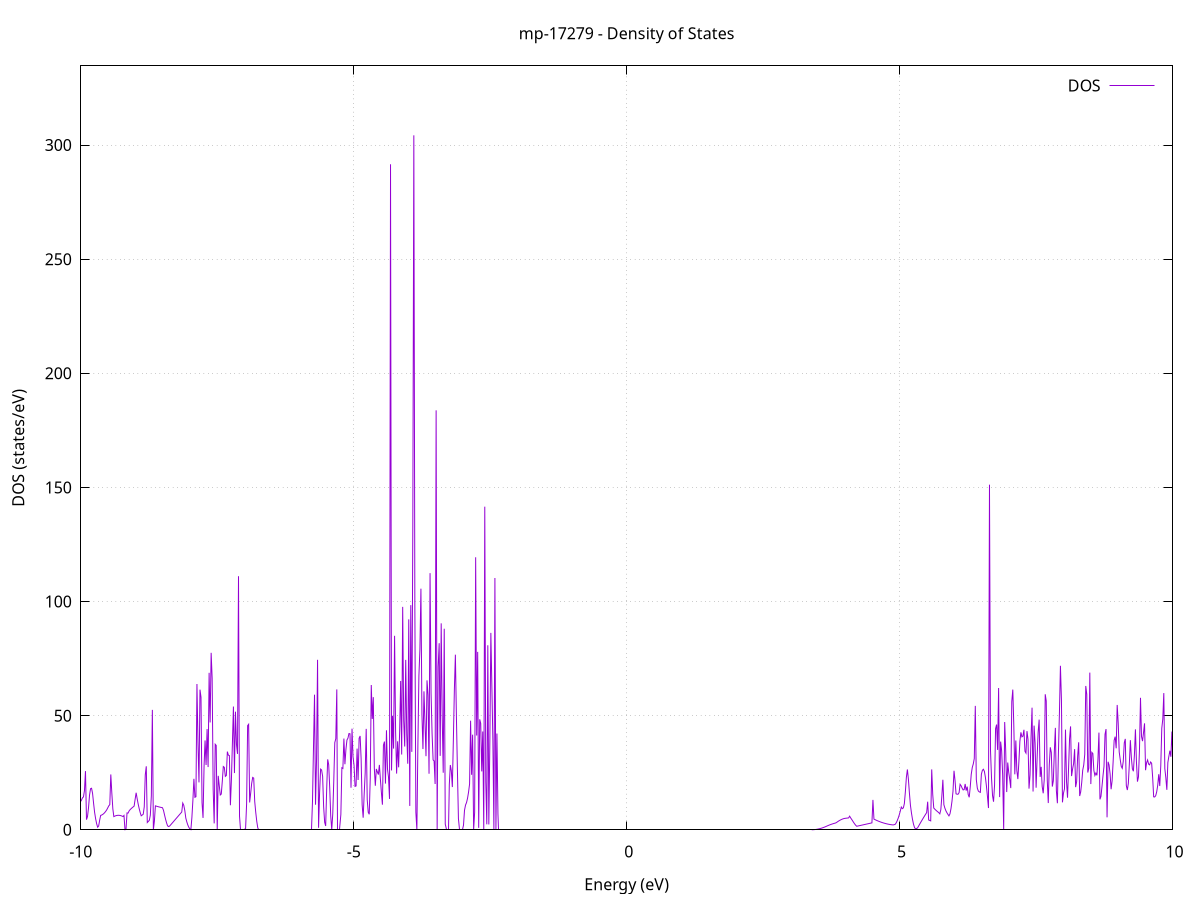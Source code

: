 set title 'mp-17279 - Density of States'
set xlabel 'Energy (eV)'
set ylabel 'DOS (states/eV)'
set grid
set xrange [-10:10]
set yrange [0:334.701]
set xzeroaxis lt -1
set terminal png size 800,600
set output 'mp-17279_dos_gnuplot.png'
plot '-' using 1:2 with lines title 'DOS'
-23.263800 0.000000
-23.245300 0.000000
-23.226700 0.000000
-23.208100 0.000000
-23.189600 0.000000
-23.171000 0.000000
-23.152400 0.000000
-23.133900 0.000000
-23.115300 0.000000
-23.096700 0.000000
-23.078200 0.000000
-23.059600 0.000000
-23.041000 0.000000
-23.022500 0.000000
-23.003900 0.000000
-22.985300 0.000000
-22.966800 0.000000
-22.948200 0.000000
-22.929600 0.000000
-22.911100 0.000000
-22.892500 0.000000
-22.873900 0.000000
-22.855400 0.000000
-22.836800 0.000000
-22.818200 0.000000
-22.799700 0.000000
-22.781100 0.000000
-22.762500 0.000000
-22.744000 0.000000
-22.725400 0.000000
-22.706800 0.000000
-22.688300 0.000000
-22.669700 0.000000
-22.651100 0.000000
-22.632600 0.000000
-22.614000 0.000000
-22.595400 0.000000
-22.576900 0.000000
-22.558300 0.000000
-22.539700 0.000000
-22.521200 0.000000
-22.502600 0.000000
-22.484000 0.000000
-22.465500 0.000000
-22.446900 0.000000
-22.428300 0.000000
-22.409800 0.000000
-22.391200 0.000000
-22.372600 0.000000
-22.354100 0.000000
-22.335500 0.000000
-22.316900 0.000000
-22.298400 0.000000
-22.279800 0.000000
-22.261200 0.000000
-22.242700 0.000000
-22.224100 0.000000
-22.205500 0.000000
-22.187000 0.000000
-22.168400 0.000000
-22.149800 0.000000
-22.131300 0.000000
-22.112700 0.000000
-22.094100 0.000000
-22.075600 0.000000
-22.057000 0.000000
-22.038400 0.000000
-22.019900 0.000000
-22.001300 0.000000
-21.982700 0.000000
-21.964200 0.000000
-21.945600 0.000000
-21.927000 0.000000
-21.908500 0.000000
-21.889900 0.000000
-21.871300 0.000000
-21.852800 0.000000
-21.834200 0.000000
-21.815600 0.000000
-21.797100 0.000000
-21.778500 0.000000
-21.759900 0.000000
-21.741400 0.000000
-21.722800 0.000000
-21.704200 0.000000
-21.685700 0.000000
-21.667100 0.000000
-21.648500 0.000000
-21.630000 0.000000
-21.611400 0.000000
-21.592800 0.000000
-21.574300 0.007700
-21.555700 1.111100
-21.537100 4.081900
-21.518600 8.599700
-21.500000 12.332700
-21.481400 15.822900
-21.462900 22.774800
-21.444300 25.784900
-21.425700 15.293100
-21.407200 4.501700
-21.388600 5.866400
-21.370000 7.840200
-21.351500 9.907500
-21.332900 12.068200
-21.314300 29.591000
-21.295800 19.566400
-21.277200 13.434500
-21.258600 7.966700
-21.240100 4.586300
-21.221500 6.109000
-21.202900 9.818200
-21.184400 61.372500
-21.165800 45.979200
-21.147200 48.429800
-21.128700 29.120200
-21.110100 10.283500
-21.091500 6.466100
-21.073000 13.136700
-21.054400 22.245700
-21.035800 51.091800
-21.017300 16.821600
-20.998700 13.394000
-20.980100 8.796100
-20.961600 16.724100
-20.943000 33.434100
-20.924400 31.161700
-20.905900 16.722100
-20.887300 7.885200
-20.868700 5.552400
-20.850200 7.565400
-20.831600 12.601100
-20.813000 21.516500
-20.794500 20.620300
-20.775900 60.501200
-20.757300 25.417000
-20.738700 22.027100
-20.720200 17.579500
-20.701600 14.420700
-20.683000 13.186600
-20.664500 0.000000
-20.645900 8.747800
-20.627300 19.662200
-20.608800 30.396700
-20.590200 71.097000
-20.571600 6.582200
-20.553100 62.457600
-20.534500 35.488200
-20.515900 0.000000
-20.497400 0.000000
-20.478800 13.976400
-20.460200 25.717500
-20.441700 40.343900
-20.423100 20.940500
-20.404500 1.324600
-20.386000 0.000000
-20.367400 16.690700
-20.348800 43.784200
-20.330300 20.217200
-20.311700 20.816100
-20.293100 13.627100
-20.274600 0.000000
-20.256000 0.000000
-20.237400 0.000000
-20.218900 34.626600
-20.200300 28.974800
-20.181700 16.171500
-20.163200 11.270000
-20.144600 9.585300
-20.126000 10.782300
-20.107500 12.684400
-20.088900 14.775200
-20.070300 20.010900
-20.051800 18.451800
-20.033200 15.340600
-20.014600 13.878000
-19.996100 14.146400
-19.977500 16.688900
-19.958900 13.249700
-19.940400 13.815800
-19.921800 18.334600
-19.903200 24.926500
-19.884700 19.026400
-19.866100 0.000000
-19.847500 0.000000
-19.829000 0.000000
-19.810400 0.000000
-19.791800 24.333900
-19.773300 30.545400
-19.754700 19.337400
-19.736100 12.327000
-19.717600 6.909200
-19.699000 2.866200
-19.680400 0.198200
-19.661900 0.000000
-19.643300 0.000000
-19.624700 165.566900
-19.606200 0.000000
-19.587600 209.651400
-19.569000 91.252300
-19.550500 259.690200
-19.531900 232.595200
-19.513300 0.000000
-19.494800 0.000000
-19.476200 0.000000
-19.457600 0.000000
-19.439100 0.000000
-19.420500 0.000000
-19.401900 0.000000
-19.383400 0.000000
-19.364800 0.000000
-19.346200 0.000000
-19.327700 0.000000
-19.309100 0.000000
-19.290500 0.000000
-19.272000 0.000000
-19.253400 0.000000
-19.234800 0.000000
-19.216300 0.000000
-19.197700 0.000000
-19.179100 0.000000
-19.160600 0.000000
-19.142000 0.000000
-19.123400 0.000000
-19.104900 0.000000
-19.086300 0.000000
-19.067700 0.000000
-19.049200 0.000000
-19.030600 0.000000
-19.012000 0.000000
-18.993500 0.000000
-18.974900 0.000000
-18.956300 0.000000
-18.937800 0.000000
-18.919200 0.000000
-18.900600 0.000000
-18.882100 0.000000
-18.863500 0.000000
-18.844900 0.000000
-18.826400 0.000000
-18.807800 0.000000
-18.789200 0.000000
-18.770700 0.000000
-18.752100 0.000000
-18.733500 0.000000
-18.715000 0.000000
-18.696400 0.000000
-18.677800 0.000000
-18.659300 0.000000
-18.640700 0.000000
-18.622100 0.000000
-18.603600 0.000000
-18.585000 0.000000
-18.566400 0.000000
-18.547900 0.000000
-18.529300 0.000000
-18.510700 0.000000
-18.492200 0.000000
-18.473600 0.000000
-18.455000 0.000000
-18.436500 0.000000
-18.417900 0.000000
-18.399300 0.000000
-18.380800 0.000000
-18.362200 0.000000
-18.343600 0.000000
-18.325100 0.000000
-18.306500 0.000000
-18.287900 0.000000
-18.269400 0.000000
-18.250800 0.000000
-18.232200 0.000000
-18.213700 0.000000
-18.195100 0.000000
-18.176500 0.000000
-18.158000 0.000000
-18.139400 0.000000
-18.120800 0.000000
-18.102300 0.000000
-18.083700 0.000000
-18.065100 0.000000
-18.046600 0.000000
-18.028000 0.000000
-18.009400 0.000000
-17.990900 0.000000
-17.972300 0.000000
-17.953700 0.000000
-17.935200 0.000000
-17.916600 0.000000
-17.898000 0.000000
-17.879500 0.000000
-17.860900 0.000000
-17.842300 0.000000
-17.823800 0.000000
-17.805200 0.000000
-17.786600 0.000000
-17.768100 0.000000
-17.749500 0.000000
-17.730900 0.000000
-17.712400 0.000000
-17.693800 0.000000
-17.675200 0.000000
-17.656700 0.000000
-17.638100 0.000000
-17.619500 0.000000
-17.601000 0.000000
-17.582400 0.000000
-17.563800 0.000000
-17.545300 0.000000
-17.526700 0.000000
-17.508100 0.000000
-17.489600 0.000000
-17.471000 0.000000
-17.452400 0.000000
-17.433900 0.000000
-17.415300 0.000000
-17.396700 0.000000
-17.378200 0.000000
-17.359600 0.000000
-17.341000 0.000000
-17.322500 0.000000
-17.303900 0.000000
-17.285300 0.000000
-17.266800 0.000000
-17.248200 0.000000
-17.229600 0.000000
-17.211100 0.000000
-17.192500 0.000000
-17.173900 0.000000
-17.155400 0.000000
-17.136800 0.000000
-17.118200 0.000000
-17.099700 0.000000
-17.081100 0.000000
-17.062500 0.000000
-17.044000 0.000000
-17.025400 0.000000
-17.006800 0.000000
-16.988300 0.000000
-16.969700 0.000000
-16.951100 0.000000
-16.932600 0.000000
-16.914000 0.000000
-16.895400 0.000000
-16.876900 0.000000
-16.858300 0.000000
-16.839700 0.000000
-16.821200 0.000000
-16.802600 0.000000
-16.784000 0.000000
-16.765500 0.000000
-16.746900 0.000000
-16.728300 0.000000
-16.709800 0.000000
-16.691200 0.000000
-16.672600 0.000000
-16.654100 0.000000
-16.635500 0.000000
-16.616900 0.000000
-16.598400 0.000000
-16.579800 0.000000
-16.561200 0.000000
-16.542700 0.000000
-16.524100 0.000000
-16.505500 0.000000
-16.487000 0.000000
-16.468400 0.000000
-16.449800 0.000000
-16.431300 0.000000
-16.412700 0.000000
-16.394100 0.000000
-16.375600 0.000000
-16.357000 0.000000
-16.338400 0.000000
-16.319900 0.000000
-16.301300 0.000000
-16.282700 0.000000
-16.264200 0.000000
-16.245600 0.000000
-16.227000 0.000000
-16.208500 0.000000
-16.189900 0.000000
-16.171300 0.000000
-16.152800 0.000000
-16.134200 0.000000
-16.115600 0.000000
-16.097100 0.000000
-16.078500 0.000000
-16.059900 0.000000
-16.041400 0.000000
-16.022800 0.000000
-16.004200 0.000000
-15.985700 0.000000
-15.967100 0.000000
-15.948500 0.000000
-15.930000 0.000000
-15.911400 0.000000
-15.892800 0.000000
-15.874300 0.000000
-15.855700 0.000000
-15.837100 0.000000
-15.818600 0.000000
-15.800000 0.000000
-15.781400 0.000000
-15.762900 0.000000
-15.744300 0.000000
-15.725700 0.000000
-15.707200 0.000000
-15.688600 0.000000
-15.670000 0.000000
-15.651500 0.000000
-15.632900 0.000000
-15.614300 0.000000
-15.595800 0.000000
-15.577200 0.000000
-15.558600 0.000000
-15.540100 0.000000
-15.521500 0.000000
-15.502900 0.000000
-15.484400 0.000000
-15.465800 0.000000
-15.447200 0.000000
-15.428700 0.000000
-15.410100 0.000000
-15.391500 0.000000
-15.373000 0.000000
-15.354400 0.000000
-15.335800 0.000000
-15.317300 0.000000
-15.298700 0.000000
-15.280100 0.000000
-15.261600 0.000000
-15.243000 0.000000
-15.224400 0.000000
-15.205900 0.000000
-15.187300 0.000000
-15.168700 0.000000
-15.150200 0.000000
-15.131600 0.000000
-15.113000 0.000000
-15.094500 0.000000
-15.075900 0.000000
-15.057300 0.000000
-15.038800 0.000000
-15.020200 0.000000
-15.001600 0.000000
-14.983100 0.000000
-14.964500 0.000000
-14.945900 0.000000
-14.927400 0.000000
-14.908800 0.000000
-14.890200 0.000000
-14.871700 0.000000
-14.853100 0.000000
-14.834500 0.000000
-14.816000 0.000000
-14.797400 0.000000
-14.778800 0.000000
-14.760300 0.000000
-14.741700 0.000000
-14.723100 0.000000
-14.704600 0.000000
-14.686000 0.000000
-14.667400 0.000000
-14.648900 0.000000
-14.630300 0.000000
-14.611700 0.000000
-14.593200 0.000000
-14.574600 0.000000
-14.556000 0.000000
-14.537500 0.000000
-14.518900 0.000000
-14.500300 0.000000
-14.481800 0.000000
-14.463200 0.000000
-14.444600 0.000000
-14.426100 0.000000
-14.407500 0.000000
-14.388900 0.000000
-14.370400 0.000000
-14.351800 0.000000
-14.333200 0.000000
-14.314600 0.000000
-14.296100 0.000000
-14.277500 0.000000
-14.258900 0.000000
-14.240400 0.000000
-14.221800 0.000000
-14.203200 0.000000
-14.184700 0.000000
-14.166100 0.000000
-14.147500 0.000000
-14.129000 0.000000
-14.110400 0.000000
-14.091800 0.000000
-14.073300 0.000000
-14.054700 0.000000
-14.036100 0.000000
-14.017600 0.000000
-13.999000 0.000000
-13.980400 0.000000
-13.961900 0.000000
-13.943300 0.000000
-13.924700 0.000000
-13.906200 0.000000
-13.887600 0.000000
-13.869000 0.000000
-13.850500 0.000000
-13.831900 0.000000
-13.813300 0.000000
-13.794800 0.000000
-13.776200 0.000000
-13.757600 0.000000
-13.739100 0.000000
-13.720500 0.000000
-13.701900 0.000000
-13.683400 0.000000
-13.664800 0.000000
-13.646200 0.000000
-13.627700 0.000000
-13.609100 0.000000
-13.590500 0.000000
-13.572000 0.000000
-13.553400 0.000000
-13.534800 0.000000
-13.516300 0.000000
-13.497700 0.000000
-13.479100 0.000000
-13.460600 0.000000
-13.442000 0.000000
-13.423400 0.000000
-13.404900 0.000000
-13.386300 0.000000
-13.367700 0.000000
-13.349200 0.000000
-13.330600 0.000000
-13.312000 0.000000
-13.293500 0.000000
-13.274900 0.000000
-13.256300 0.000000
-13.237800 0.000000
-13.219200 0.000000
-13.200600 0.000000
-13.182100 0.000000
-13.163500 0.000000
-13.144900 0.000000
-13.126400 0.000000
-13.107800 0.000000
-13.089200 0.000000
-13.070700 0.000000
-13.052100 0.000000
-13.033500 0.000000
-13.015000 0.000000
-12.996400 0.000000
-12.977800 0.000000
-12.959300 0.000000
-12.940700 0.000000
-12.922100 0.000000
-12.903600 0.000000
-12.885000 0.000000
-12.866400 0.000000
-12.847900 0.000000
-12.829300 0.000000
-12.810700 0.000000
-12.792200 0.000000
-12.773600 0.000000
-12.755000 0.000000
-12.736500 0.000000
-12.717900 0.000000
-12.699300 0.000000
-12.680800 0.000000
-12.662200 0.000000
-12.643600 0.000000
-12.625100 0.000000
-12.606500 0.000000
-12.587900 0.000000
-12.569400 0.000000
-12.550800 0.000000
-12.532200 0.000000
-12.513700 0.000000
-12.495100 0.000000
-12.476500 0.000000
-12.458000 0.000000
-12.439400 0.000000
-12.420800 0.000000
-12.402300 0.000000
-12.383700 0.000000
-12.365100 0.000000
-12.346600 0.000000
-12.328000 0.000000
-12.309400 0.000000
-12.290900 0.000000
-12.272300 0.000000
-12.253700 0.000000
-12.235200 0.000000
-12.216600 0.000000
-12.198000 0.000000
-12.179500 0.000000
-12.160900 0.000000
-12.142300 0.000000
-12.123800 0.000000
-12.105200 0.000000
-12.086600 0.000000
-12.068100 0.000000
-12.049500 0.000000
-12.030900 0.000000
-12.012400 0.000000
-11.993800 0.000000
-11.975200 0.000000
-11.956700 0.000000
-11.938100 0.000000
-11.919500 0.000000
-11.901000 0.000000
-11.882400 0.000000
-11.863800 0.000000
-11.845300 0.000000
-11.826700 0.000000
-11.808100 0.000000
-11.789600 0.000000
-11.771000 0.000000
-11.752400 0.000000
-11.733900 0.000000
-11.715300 0.000000
-11.696700 0.000000
-11.678200 0.000000
-11.659600 0.000000
-11.641000 0.000000
-11.622500 0.000000
-11.603900 0.000000
-11.585300 0.000000
-11.566800 0.000000
-11.548200 0.000000
-11.529600 0.000000
-11.511100 0.084200
-11.492500 0.881600
-11.473900 1.967000
-11.455400 3.340300
-11.436800 5.001600
-11.418200 6.950800
-11.399700 9.188000
-11.381100 11.713100
-11.362500 15.608300
-11.344000 43.730000
-11.325400 13.879400
-11.306800 0.000000
-11.288300 0.000000
-11.269700 0.000000
-11.251100 0.000000
-11.232600 0.000000
-11.214000 0.000000
-11.195400 0.000000
-11.176900 0.000000
-11.158300 0.000000
-11.139700 0.000000
-11.121200 28.477300
-11.102600 9.735500
-11.084000 8.952400
-11.065500 8.290600
-11.046900 7.736200
-11.028300 6.968100
-11.009800 8.972400
-10.991200 8.038100
-10.972600 7.696600
-10.954100 7.614400
-10.935500 7.667200
-10.916900 7.855100
-10.898400 8.178100
-10.879800 8.636200
-10.861200 9.229300
-10.842700 9.957500
-10.824100 10.647700
-10.805500 10.819100
-10.787000 9.569700
-10.768400 8.429500
-10.749800 7.177500
-10.731300 5.809700
-10.712700 4.436000
-10.694100 4.516000
-10.675600 5.557700
-10.657000 6.695900
-10.638400 8.082500
-10.619900 10.149500
-10.601300 14.259000
-10.582700 20.709800
-10.564200 11.895300
-10.545600 7.004800
-10.527000 4.044800
-10.508500 1.892500
-10.489900 0.547800
-10.471300 0.011000
-10.452800 0.000000
-10.434200 0.000000
-10.415600 0.000000
-10.397100 0.000000
-10.378500 18.938400
-10.359900 31.042100
-10.341400 30.921000
-10.322800 20.304900
-10.304200 12.864600
-10.285700 0.000000
-10.267100 0.000000
-10.248500 0.489600
-10.230000 4.469700
-10.211400 9.348600
-10.192800 13.471500
-10.174300 13.170300
-10.155700 11.563200
-10.137100 9.545500
-10.118600 7.378600
-10.100000 7.488500
-10.081400 8.531200
-10.062900 9.700400
-10.044300 10.996200
-10.025700 11.488200
-10.007200 12.125900
-9.988600 12.950000
-9.970000 13.960700
-9.951500 14.411100
-9.932900 17.109300
-9.914300 25.710900
-9.895800 4.439100
-9.877200 5.776600
-9.858600 9.635200
-9.840100 15.145900
-9.821500 17.997600
-9.802900 18.190300
-9.784400 15.953500
-9.765800 11.638400
-9.747200 7.687900
-9.728700 4.887500
-9.710100 2.694200
-9.691500 1.138900
-9.673000 1.627700
-9.654400 4.189500
-9.635800 6.301400
-9.617300 6.457200
-9.598700 6.714300
-9.580100 7.072600
-9.561600 7.532000
-9.543000 8.092700
-9.524400 8.754500
-9.505900 9.605800
-9.487300 10.479300
-9.468700 11.009200
-9.450200 24.239000
-9.431600 16.124000
-9.413000 9.187300
-9.394500 5.773400
-9.375900 5.996700
-9.357300 6.164800
-9.338800 6.277800
-9.320200 6.335600
-9.301600 6.338400
-9.283100 6.286000
-9.264500 6.178400
-9.245900 6.015800
-9.227400 5.798000
-9.208800 6.274000
-9.190200 0.000000
-9.171700 0.182600
-9.153100 7.385800
-9.134500 7.306700
-9.116000 8.210000
-9.097400 8.796900
-9.078800 9.227000
-9.060300 9.628000
-9.041700 10.000000
-9.023100 10.361000
-9.004600 13.352200
-8.986000 16.224700
-8.967400 13.614200
-8.948900 11.298900
-8.930300 9.278600
-8.911700 7.553500
-8.893200 6.123500
-8.874600 6.452500
-8.856000 6.818600
-8.837500 10.036100
-8.818900 24.060700
-8.800300 27.815600
-8.781800 3.180700
-8.763200 3.648800
-8.744600 4.149000
-8.726100 6.405100
-8.707500 14.874900
-8.688900 52.545400
-8.670400 0.000000
-8.651800 3.725100
-8.633200 10.485200
-8.614700 10.343800
-8.596100 10.209900
-8.577500 10.083600
-8.559000 9.965000
-8.540400 9.853900
-8.521800 9.750400
-8.503300 9.654500
-8.484700 8.497400
-8.466100 6.536300
-8.447600 4.682200
-8.429000 3.053600
-8.410400 1.725300
-8.391900 1.411100
-8.373300 1.611400
-8.354700 2.117800
-8.336200 2.633100
-8.317600 3.148300
-8.299000 3.663500
-8.280500 4.178700
-8.261900 4.693800
-8.243300 5.208900
-8.224800 5.724100
-8.206200 6.239100
-8.187600 6.754200
-8.169100 7.269300
-8.150500 7.784300
-8.131900 11.699800
-8.113400 10.718200
-8.094800 8.491200
-8.076200 5.138400
-8.057700 3.451900
-8.039100 2.099700
-8.020500 1.081900
-8.002000 0.398500
-7.983400 0.049500
-7.964800 5.314600
-7.946300 12.897100
-7.927700 22.316000
-7.909100 14.223000
-7.890500 14.486400
-7.872000 63.856900
-7.853400 38.304700
-7.834800 20.748300
-7.816300 61.396300
-7.797700 58.044800
-7.779100 11.891300
-7.760600 5.206100
-7.742000 27.670000
-7.723400 39.158100
-7.704900 28.379900
-7.686300 44.126900
-7.667700 27.478000
-7.649200 68.779000
-7.630600 47.034100
-7.612000 77.546400
-7.593500 66.387700
-7.574900 17.698000
-7.556300 2.790000
-7.537800 37.487800
-7.519200 36.977000
-7.500600 0.000000
-7.482100 23.643300
-7.463500 19.397500
-7.444900 15.238800
-7.426400 15.637700
-7.407800 21.186000
-7.389200 27.715300
-7.370700 27.369100
-7.352100 23.393800
-7.333500 23.782900
-7.315000 34.250000
-7.296400 32.684500
-7.277800 32.507700
-7.259300 10.753800
-7.240700 21.933700
-7.222100 38.253300
-7.203600 53.999200
-7.185000 24.849800
-7.166400 51.743600
-7.147900 37.447400
-7.129300 33.238100
-7.110700 111.097100
-7.092200 5.959400
-7.073600 0.000000
-7.055000 0.000000
-7.036500 0.000000
-7.017900 0.000000
-6.999300 0.000000
-6.980800 0.661800
-6.962200 11.365700
-6.943600 45.636800
-6.925100 46.229800
-6.906500 11.966500
-6.887900 15.952700
-6.869400 20.319900
-6.850800 22.941600
-6.832200 22.643100
-6.813700 12.423100
-6.795100 7.683100
-6.776500 3.723000
-6.758000 0.896800
-6.739400 0.000000
-6.720800 0.000000
-6.702300 0.000000
-6.683700 0.000000
-6.665100 0.000000
-6.646600 0.000000
-6.628000 0.000000
-6.609400 0.000000
-6.590900 0.000000
-6.572300 0.000000
-6.553700 0.000000
-6.535200 0.000000
-6.516600 0.000000
-6.498000 0.000000
-6.479500 0.000000
-6.460900 0.000000
-6.442300 0.000000
-6.423800 0.000000
-6.405200 0.000000
-6.386600 0.000000
-6.368100 0.000000
-6.349500 0.000000
-6.330900 0.000000
-6.312400 0.000000
-6.293800 0.000000
-6.275200 0.000000
-6.256700 0.000000
-6.238100 0.000000
-6.219500 0.000000
-6.201000 0.000000
-6.182400 0.000000
-6.163800 0.000000
-6.145300 0.000000
-6.126700 0.000000
-6.108100 0.000000
-6.089600 0.000000
-6.071000 0.000000
-6.052400 0.000000
-6.033900 0.000000
-6.015300 0.000000
-5.996700 0.000000
-5.978200 0.000000
-5.959600 0.000000
-5.941000 0.000000
-5.922500 0.000000
-5.903900 0.000000
-5.885300 0.000000
-5.866800 0.000000
-5.848200 0.000000
-5.829600 0.000000
-5.811100 0.000000
-5.792500 0.000000
-5.773900 0.000000
-5.755400 12.345800
-5.736800 36.353300
-5.718200 59.194900
-5.699700 10.978700
-5.681100 30.850600
-5.662500 74.458700
-5.644000 0.868400
-5.625400 16.142100
-5.606800 26.586200
-5.588300 26.192600
-5.569700 23.428000
-5.551100 10.084000
-5.532600 3.319500
-5.514000 1.663100
-5.495400 17.671700
-5.476900 30.854400
-5.458300 28.489600
-5.439700 18.486700
-5.421200 6.036800
-5.402600 0.000000
-5.384000 6.961400
-5.365500 21.297200
-5.346900 38.194400
-5.328300 39.905500
-5.309800 61.513600
-5.291200 0.000000
-5.272600 0.000000
-5.254100 0.000000
-5.235500 6.714500
-5.216900 27.173800
-5.198400 26.872800
-5.179800 39.963900
-5.161200 28.727100
-5.142700 35.184100
-5.124100 39.319300
-5.105500 40.160100
-5.087000 42.167300
-5.068400 42.081700
-5.049800 18.432300
-5.031300 44.286700
-5.012700 32.022100
-4.994100 28.175800
-4.975600 19.003800
-4.957000 19.198700
-4.938400 35.546400
-4.919900 21.806900
-4.901300 40.090900
-4.882700 41.097300
-4.864200 31.020400
-4.845600 10.980000
-4.827000 5.284300
-4.808500 15.547000
-4.789900 24.963800
-4.771300 44.212200
-4.752800 13.233800
-4.734200 7.665100
-4.715600 6.785700
-4.697100 22.725000
-4.678500 63.426200
-4.659900 48.563400
-4.641400 58.118000
-4.622800 27.088500
-4.604200 19.294800
-4.585700 26.646600
-4.567100 25.391500
-4.548500 24.179300
-4.530000 28.415900
-4.511400 22.118200
-4.492800 16.311000
-4.474300 10.994300
-4.455700 37.038800
-4.437100 38.652100
-4.418600 20.249200
-4.400000 43.606900
-4.381400 26.646500
-4.362900 23.105100
-4.344300 13.522500
-4.325700 291.581800
-4.307200 26.000900
-4.288600 49.929800
-4.270000 35.561600
-4.251500 84.999500
-4.232900 43.219600
-4.214300 24.607800
-4.195800 38.759500
-4.177200 27.353400
-4.158600 43.133400
-4.140100 65.196100
-4.121500 32.956800
-4.102900 97.662600
-4.084400 47.880500
-4.065800 36.468200
-4.047200 74.439300
-4.028700 41.930900
-4.010100 28.927900
-3.991500 92.214200
-3.973000 10.444000
-3.954400 98.422400
-3.935800 34.131400
-3.917300 133.230100
-3.898700 304.273600
-3.880100 98.428900
-3.861600 7.692300
-3.843000 0.000000
-3.824400 36.835100
-3.805900 67.372200
-3.787300 79.020200
-3.768700 105.638400
-3.750200 50.663900
-3.731600 35.362400
-3.713000 60.656200
-3.694500 47.059600
-3.675900 32.245400
-3.657300 65.472100
-3.638800 59.062200
-3.620200 24.546600
-3.601600 112.452100
-3.583100 60.023800
-3.564500 42.201500
-3.545900 30.640300
-3.527400 30.129000
-3.508800 20.065000
-3.490200 183.766100
-3.471700 0.000000
-3.453100 71.491300
-3.434500 81.741200
-3.416000 32.389500
-3.397400 90.461700
-3.378800 49.491600
-3.360300 25.007000
-3.341700 88.092300
-3.323100 2.483200
-3.304600 0.000000
-3.286000 0.000000
-3.267400 0.000000
-3.248900 19.713900
-3.230300 28.369600
-3.211700 25.851500
-3.193200 18.719100
-3.174600 39.284400
-3.156000 61.429800
-3.137500 76.730900
-3.118900 49.859200
-3.100300 26.241900
-3.081800 4.930300
-3.063200 0.000000
-3.044600 0.000000
-3.026100 0.000000
-3.007500 0.000000
-2.988900 2.007800
-2.970400 8.525000
-2.951800 10.823400
-2.933200 11.920400
-2.914700 13.821000
-2.896100 16.525300
-2.877500 20.033400
-2.859000 47.789700
-2.840400 24.102900
-2.821800 41.654500
-2.803300 0.000000
-2.784700 7.607000
-2.766100 119.387200
-2.747600 41.288300
-2.729000 77.940800
-2.710400 0.840700
-2.691900 48.391700
-2.673300 46.596400
-2.654700 25.583700
-2.636200 43.076000
-2.617600 0.000000
-2.599000 141.574400
-2.580500 20.947600
-2.561900 2.377700
-2.543300 80.838600
-2.524800 2.325600
-2.506200 38.116300
-2.487600 86.267000
-2.469100 62.824600
-2.450500 39.117100
-2.431900 0.000000
-2.413400 110.299800
-2.394800 0.000000
-2.376200 42.158000
-2.357700 6.936900
-2.339100 0.000000
-2.320500 0.000000
-2.302000 0.000000
-2.283400 0.000000
-2.264800 0.000000
-2.246300 0.000000
-2.227700 0.000000
-2.209100 0.000000
-2.190600 0.000000
-2.172000 0.000000
-2.153400 0.000000
-2.134900 0.000000
-2.116300 0.000000
-2.097700 0.000000
-2.079200 0.000000
-2.060600 0.000000
-2.042000 0.000000
-2.023500 0.000000
-2.004900 0.000000
-1.986300 0.000000
-1.967800 0.000000
-1.949200 0.000000
-1.930600 0.000000
-1.912100 0.000000
-1.893500 0.000000
-1.874900 0.000000
-1.856400 0.000000
-1.837800 0.000000
-1.819200 0.000000
-1.800700 0.000000
-1.782100 0.000000
-1.763500 0.000000
-1.745000 0.000000
-1.726400 0.000000
-1.707800 0.000000
-1.689300 0.000000
-1.670700 0.000000
-1.652100 0.000000
-1.633600 0.000000
-1.615000 0.000000
-1.596400 0.000000
-1.577900 0.000000
-1.559300 0.000000
-1.540700 0.000000
-1.522200 0.000000
-1.503600 0.000000
-1.485000 0.000000
-1.466400 0.000000
-1.447900 0.000000
-1.429300 0.000000
-1.410700 0.000000
-1.392200 0.000000
-1.373600 0.000000
-1.355000 0.000000
-1.336500 0.000000
-1.317900 0.000000
-1.299300 0.000000
-1.280800 0.000000
-1.262200 0.000000
-1.243600 0.000000
-1.225100 0.000000
-1.206500 0.000000
-1.187900 0.000000
-1.169400 0.000000
-1.150800 0.000000
-1.132200 0.000000
-1.113700 0.000000
-1.095100 0.000000
-1.076500 0.000000
-1.058000 0.000000
-1.039400 0.000000
-1.020800 0.000000
-1.002300 0.000000
-0.983700 0.000000
-0.965100 0.000000
-0.946600 0.000000
-0.928000 0.000000
-0.909400 0.000000
-0.890900 0.000000
-0.872300 0.000000
-0.853700 0.000000
-0.835200 0.000000
-0.816600 0.000000
-0.798000 0.000000
-0.779500 0.000000
-0.760900 0.000000
-0.742300 0.000000
-0.723800 0.000000
-0.705200 0.000000
-0.686600 0.000000
-0.668100 0.000000
-0.649500 0.000000
-0.630900 0.000000
-0.612400 0.000000
-0.593800 0.000000
-0.575200 0.000000
-0.556700 0.000000
-0.538100 0.000000
-0.519500 0.000000
-0.501000 0.000000
-0.482400 0.000000
-0.463800 0.000000
-0.445300 0.000000
-0.426700 0.000000
-0.408100 0.000000
-0.389600 0.000000
-0.371000 0.000000
-0.352400 0.000000
-0.333900 0.000000
-0.315300 0.000000
-0.296700 0.000000
-0.278200 0.000000
-0.259600 0.000000
-0.241000 0.000000
-0.222500 0.000000
-0.203900 0.000000
-0.185300 0.000000
-0.166800 0.000000
-0.148200 0.000000
-0.129600 0.000000
-0.111100 0.000000
-0.092500 0.000000
-0.073900 0.000000
-0.055400 0.000000
-0.036800 0.000000
-0.018200 0.000000
0.000300 0.000000
0.018900 0.000000
0.037500 0.000000
0.056000 0.000000
0.074600 0.000000
0.093200 0.000000
0.111700 0.000000
0.130300 0.000000
0.148900 0.000000
0.167400 0.000000
0.186000 0.000000
0.204600 0.000000
0.223100 0.000000
0.241700 0.000000
0.260300 0.000000
0.278800 0.000000
0.297400 0.000000
0.316000 0.000000
0.334500 0.000000
0.353100 0.000000
0.371700 0.000000
0.390200 0.000000
0.408800 0.000000
0.427400 0.000000
0.445900 0.000000
0.464500 0.000000
0.483100 0.000000
0.501600 0.000000
0.520200 0.000000
0.538800 0.000000
0.557300 0.000000
0.575900 0.000000
0.594500 0.000000
0.613000 0.000000
0.631600 0.000000
0.650200 0.000000
0.668700 0.000000
0.687300 0.000000
0.705900 0.000000
0.724400 0.000000
0.743000 0.000000
0.761600 0.000000
0.780100 0.000000
0.798700 0.000000
0.817300 0.000000
0.835800 0.000000
0.854400 0.000000
0.873000 0.000000
0.891500 0.000000
0.910100 0.000000
0.928700 0.000000
0.947200 0.000000
0.965800 0.000000
0.984400 0.000000
1.002900 0.000000
1.021500 0.000000
1.040100 0.000000
1.058600 0.000000
1.077200 0.000000
1.095800 0.000000
1.114300 0.000000
1.132900 0.000000
1.151500 0.000000
1.170000 0.000000
1.188600 0.000000
1.207200 0.000000
1.225700 0.000000
1.244300 0.000000
1.262900 0.000000
1.281400 0.000000
1.300000 0.000000
1.318600 0.000000
1.337100 0.000000
1.355700 0.000000
1.374300 0.000000
1.392800 0.000000
1.411400 0.000000
1.430000 0.000000
1.448500 0.000000
1.467100 0.000000
1.485700 0.000000
1.504200 0.000000
1.522800 0.000000
1.541400 0.000000
1.559900 0.000000
1.578500 0.000000
1.597100 0.000000
1.615600 0.000000
1.634200 0.000000
1.652800 0.000000
1.671300 0.000000
1.689900 0.000000
1.708500 0.000000
1.727000 0.000000
1.745600 0.000000
1.764200 0.000000
1.782700 0.000000
1.801300 0.000000
1.819900 0.000000
1.838400 0.000000
1.857000 0.000000
1.875600 0.000000
1.894100 0.000000
1.912700 0.000000
1.931300 0.000000
1.949800 0.000000
1.968400 0.000000
1.987000 0.000000
2.005500 0.000000
2.024100 0.000000
2.042700 0.000000
2.061200 0.000000
2.079800 0.000000
2.098400 0.000000
2.116900 0.000000
2.135500 0.000000
2.154100 0.000000
2.172600 0.000000
2.191200 0.000000
2.209800 0.000000
2.228300 0.000000
2.246900 0.000000
2.265500 0.000000
2.284000 0.000000
2.302600 0.000000
2.321200 0.000000
2.339700 0.000000
2.358300 0.000000
2.376900 0.000000
2.395400 0.000000
2.414000 0.000000
2.432600 0.000000
2.451100 0.000000
2.469700 0.000000
2.488300 0.000000
2.506800 0.000000
2.525400 0.000000
2.544000 0.000000
2.562500 0.000000
2.581100 0.000000
2.599700 0.000000
2.618200 0.000000
2.636800 0.000000
2.655400 0.000000
2.673900 0.000000
2.692500 0.000000
2.711100 0.000000
2.729600 0.000000
2.748200 0.000000
2.766800 0.000000
2.785300 0.000000
2.803900 0.000000
2.822500 0.000000
2.841000 0.000000
2.859600 0.000000
2.878200 0.000000
2.896700 0.000000
2.915300 0.000000
2.933900 0.000000
2.952400 0.000000
2.971000 0.000000
2.989600 0.000000
3.008100 0.000000
3.026700 0.000000
3.045300 0.000000
3.063800 0.000000
3.082400 0.000000
3.101000 0.000000
3.119500 0.000000
3.138100 0.000000
3.156700 0.000000
3.175200 0.000000
3.193800 0.000000
3.212400 0.000000
3.230900 0.000000
3.249500 0.000000
3.268100 0.000000
3.286600 0.000000
3.305200 0.000000
3.323800 0.000000
3.342300 0.000000
3.360900 0.000000
3.379500 0.000000
3.398000 0.007100
3.416600 0.027600
3.435200 0.061500
3.453700 0.108800
3.472300 0.169400
3.490900 0.243400
3.509400 0.330700
3.528000 0.431500
3.546600 0.545600
3.565100 0.673000
3.583700 0.813900
3.602300 0.968100
3.620800 1.135700
3.639400 1.316600
3.658000 1.511000
3.676500 1.712000
3.695100 1.903100
3.713700 2.083900
3.732200 2.254600
3.750800 2.415100
3.769400 2.565400
3.787900 2.705500
3.806500 2.835300
3.825100 2.955100
3.843600 3.162900
3.862200 3.489100
3.880800 3.787600
3.899300 4.058600
3.917900 4.302000
3.936500 4.517800
3.955000 4.706000
3.973600 4.864700
3.992200 4.978200
4.010700 5.044100
4.029300 5.095900
4.047900 5.149800
4.066400 5.206000
4.085000 5.960900
4.103600 5.207800
4.122100 4.570200
4.140700 3.876400
4.159300 3.176700
4.177800 2.541900
4.196400 1.972000
4.215000 1.535100
4.233500 1.633500
4.252100 1.732100
4.270700 1.830900
4.289200 1.929800
4.307800 2.028800
4.326400 2.128000
4.344900 2.227400
4.363500 2.326900
4.382100 2.426600
4.400600 2.526500
4.419200 2.626500
4.437800 2.726600
4.456300 2.827000
4.474900 2.927400
4.493500 3.028100
4.512000 13.093700
4.530600 4.663100
4.549200 4.452500
4.567700 4.243300
4.586300 4.043300
4.604900 3.852700
4.623400 3.671500
4.642000 3.499700
4.660600 3.337200
4.679100 3.184100
4.697700 3.040400
4.716300 2.906100
4.734800 2.781100
4.753400 2.665500
4.772000 2.559300
4.790500 2.462500
4.809100 2.375000
4.827700 2.296900
4.846200 2.228200
4.864800 2.168900
4.883400 2.127800
4.901900 2.242100
4.920500 2.402600
4.939100 3.082700
4.957700 4.026700
4.976200 5.195200
4.994800 6.585900
5.013400 8.199800
5.031900 9.955800
5.050500 9.272900
5.069100 9.585700
5.087600 11.456400
5.106200 16.594500
5.124800 23.007800
5.143300 26.414300
5.161900 22.112700
5.180500 16.035800
5.199000 10.748800
5.217600 7.392200
5.236200 4.635100
5.254700 2.516000
5.273300 1.039600
5.291900 0.341200
5.310400 0.553700
5.329000 0.817500
5.347600 1.570500
5.366100 2.359400
5.384700 3.135300
5.403300 3.898300
5.421800 4.648300
5.440400 5.385300
5.459000 6.109500
5.477500 6.820600
5.496100 7.518800
5.514700 12.305600
5.533200 4.296000
5.551800 4.096500
5.570400 3.898500
5.588900 26.436500
5.607500 15.461600
5.626100 9.536800
5.644600 9.060300
5.663200 8.621000
5.681800 8.219000
5.700300 7.854200
5.718900 7.468400
5.737500 6.983900
5.756000 8.839400
5.774600 14.831600
5.793200 21.914700
5.811700 10.979700
5.830300 9.478000
5.848900 8.312600
5.867400 7.464800
5.886000 6.738400
5.904600 6.081000
5.923100 6.952100
5.941700 9.238900
5.960300 12.508600
5.978800 16.867000
5.997400 25.852700
6.016000 21.603900
6.034500 15.750800
6.053100 15.587400
6.071700 15.580900
6.090200 16.276500
6.108800 19.920800
6.127400 19.296700
6.145900 18.240000
6.164500 17.454900
6.183100 17.603600
6.201600 20.082600
6.220200 17.158600
6.238800 18.906600
6.257300 15.457100
6.275900 14.236600
6.294500 18.717400
6.313000 24.304900
6.331600 27.270600
6.350200 28.844100
6.368700 31.208700
6.387300 54.299100
6.405900 22.009200
6.424400 18.222100
6.443000 16.976500
6.461600 16.588700
6.480100 16.393700
6.498700 24.330100
6.517300 26.064800
6.535800 26.507400
6.554400 25.549300
6.573000 22.875700
6.591500 19.081100
6.610100 14.598900
6.628700 9.530300
6.647200 151.218900
6.665800 34.728000
6.684400 22.720600
6.702900 15.026900
6.721500 12.296000
6.740100 19.538900
6.758600 44.280300
6.777200 46.099000
6.795800 34.996400
6.814300 62.103900
6.832900 14.317700
6.851500 38.637400
6.870000 34.597100
6.888600 24.014200
6.907200 0.116100
6.925700 47.204300
6.944300 34.658000
6.962900 16.529600
6.981400 29.460000
7.000000 25.099800
7.018600 21.981700
7.037100 18.262500
7.055700 56.181200
7.074300 61.419400
7.092800 45.645400
7.111400 24.309100
7.130000 39.119800
7.148500 25.875800
7.167100 22.216100
7.185700 29.765700
7.204200 38.770800
7.222800 42.693000
7.241400 40.699200
7.259900 41.045200
7.278500 43.813200
7.297100 34.402100
7.315600 33.601700
7.334200 43.233900
7.352800 39.615000
7.371300 18.024000
7.389900 23.960000
7.408500 40.572700
7.427000 53.506000
7.445600 16.771000
7.464200 45.636300
7.482700 38.010200
7.501300 18.425500
7.519900 31.563200
7.538400 42.779600
7.557000 48.257100
7.575600 23.168500
7.594100 27.568700
7.612700 18.946100
7.631300 15.990900
7.649800 21.860900
7.668400 59.374400
7.687000 56.427100
7.705500 21.869000
7.724100 11.717400
7.742700 28.407600
7.761200 36.127500
7.779800 33.873100
7.798400 18.924900
7.816900 21.430900
7.835500 34.324000
7.854100 44.642600
7.872600 17.089100
7.891200 11.634200
7.909800 33.259800
7.928300 50.869400
7.946900 71.854300
7.965500 56.977900
7.984000 12.014100
8.002600 16.011500
8.021200 17.937300
8.039700 43.877700
8.058300 21.238400
8.076900 14.048000
8.095400 26.566500
8.114000 39.829600
8.132600 45.296900
8.151100 23.527000
8.169700 26.606200
8.188300 29.011900
8.206800 35.337700
8.225400 18.679400
8.244000 21.080500
8.262500 32.300500
8.281100 38.342100
8.299700 14.794800
8.318200 16.587000
8.336800 20.664800
8.355400 26.138300
8.373900 28.354300
8.392500 33.001300
8.411100 63.005000
8.429600 59.342200
8.448200 25.085300
8.466800 27.033200
8.485300 68.871100
8.503900 20.025100
8.522500 33.921400
8.541000 33.384300
8.559600 25.978600
8.578200 23.788000
8.596700 24.861000
8.615300 23.844000
8.633900 30.704600
8.652400 42.580800
8.671000 13.321200
8.689600 14.625000
8.708100 18.977600
8.726700 23.623600
8.745300 27.772900
8.763800 41.811600
8.782400 44.124200
8.801000 5.452000
8.819500 29.794500
8.838100 28.381800
8.856700 24.498800
8.875200 17.758900
8.893800 21.445600
8.912400 29.830100
8.930900 39.210100
8.949500 40.806000
8.968100 35.705000
8.986600 54.684300
9.005200 46.837800
9.023800 34.080600
9.042300 30.803400
9.060900 27.785600
9.079500 26.925900
9.098000 29.993300
9.116600 38.091700
9.135200 39.822600
9.153700 19.404000
9.172300 17.410900
9.190900 20.311700
9.209400 28.789100
9.228000 39.270900
9.246600 31.594300
9.265100 26.702200
9.283700 25.646600
9.302300 32.800000
9.320800 43.990300
9.339400 29.830200
9.358000 21.092500
9.376500 23.157400
9.395100 35.096300
9.413700 57.815700
9.432200 40.873300
9.450800 38.838300
9.469400 42.647400
9.487900 46.633400
9.506500 26.103300
9.525100 29.332300
9.543600 30.581800
9.562200 28.759900
9.580800 28.452900
9.599300 29.699200
9.617900 29.123900
9.636500 22.945200
9.655000 14.436800
9.673600 14.365900
9.692200 14.930700
9.710700 16.640900
9.729300 19.496500
9.747900 24.322500
9.766400 19.156000
9.785000 27.962600
9.803600 44.435200
9.822100 48.487300
9.840700 59.903000
9.859300 26.819700
9.877800 22.819100
9.896400 17.497600
9.915000 29.468600
9.933500 32.192500
9.952100 34.643400
9.970700 31.987600
9.989200 43.024300
10.007800 31.390400
10.026400 29.615200
10.044900 28.607800
10.063500 26.514800
10.082100 20.144500
10.100600 19.194000
10.119200 27.129300
10.137800 30.308200
10.156300 39.830400
10.174900 44.115600
10.193500 32.197600
10.212000 34.458300
10.230600 29.531000
10.249200 27.569900
10.267700 26.440600
10.286300 30.275500
10.304900 28.376100
10.323400 30.718200
10.342000 33.137900
10.360600 34.370000
10.379100 32.565200
10.397700 28.418400
10.416300 23.358100
10.434800 22.580600
10.453400 29.695500
10.472000 34.697400
10.490500 25.633500
10.509100 19.707000
10.527700 20.054600
10.546200 19.059500
10.564800 15.433700
10.583400 16.097000
10.601900 17.283000
10.620500 21.458200
10.639100 31.869700
10.657600 40.991000
10.676200 33.156300
10.694800 28.433100
10.713300 31.568600
10.731900 33.851500
10.750500 27.482000
10.769000 19.388000
10.787600 22.612300
10.806200 17.475900
10.824700 14.494000
10.843300 16.940000
10.861900 28.576800
10.880400 52.339300
10.899000 59.085100
10.917600 27.653000
10.936100 21.604900
10.954700 24.455700
10.973300 27.018200
10.991800 26.003000
11.010400 25.025000
11.029000 19.902000
11.047500 20.339900
11.066100 23.295700
11.084700 21.095600
11.103200 32.268300
11.121800 35.048500
11.140400 0.000000
11.158900 33.948400
11.177500 76.428100
11.196100 19.588600
11.214600 13.182000
11.233200 23.370600
11.251800 45.261900
11.270300 10.863100
11.288900 19.998600
11.307500 44.455600
11.326000 33.918400
11.344600 5.001400
11.363200 7.335700
11.381800 10.520300
11.400300 19.556300
11.418900 35.884200
11.437500 75.867500
11.456000 43.083400
11.474600 0.000000
11.493200 0.000000
11.511700 6.552000
11.530300 17.921300
11.548900 29.565900
11.567400 37.265500
11.586000 33.539900
11.604600 37.489500
11.623100 24.606600
11.641700 30.779900
11.660300 29.548100
11.678800 21.549800
11.697400 23.297500
11.716000 30.142300
11.734500 38.989200
11.753100 41.851200
11.771700 23.349500
11.790200 19.505900
11.808800 22.493900
11.827400 22.066500
11.845900 27.618500
11.864500 23.642300
11.883100 21.241300
11.901600 24.662100
11.920200 18.304400
11.938800 10.802000
11.957300 7.549300
11.975900 7.793200
11.994500 12.811100
12.013000 48.004900
12.031600 32.320900
12.050200 10.216700
12.068700 0.000000
12.087300 3.712500
12.105900 15.597700
12.124400 25.848600
12.143000 33.201600
12.161600 25.793800
12.180100 0.858400
12.198700 0.000000
12.217300 0.000000
12.235800 0.000000
12.254400 0.000000
12.273000 0.000000
12.291500 0.000000
12.310100 0.000000
12.328700 0.000000
12.347200 0.000000
12.365800 0.000000
12.384400 0.000000
12.402900 0.000000
12.421500 0.000000
12.440100 0.000000
12.458600 0.000000
12.477200 0.000000
12.495800 0.000000
12.514300 0.000000
12.532900 0.000000
12.551500 0.000000
12.570000 0.000000
12.588600 0.000000
12.607200 0.000000
12.625700 0.000000
12.644300 0.000000
12.662900 0.000000
12.681400 0.000000
12.700000 0.000000
12.718600 0.000000
12.737100 0.000000
12.755700 0.000000
12.774300 0.000000
12.792800 0.000000
12.811400 0.000000
12.830000 0.000000
12.848500 0.000000
12.867100 0.000000
12.885700 0.000000
12.904200 0.000000
12.922800 0.000000
12.941400 0.000000
12.959900 0.000000
12.978500 0.000000
12.997100 0.000000
13.015600 0.000000
13.034200 0.000000
13.052800 0.000000
13.071300 0.000000
13.089900 0.000000
13.108500 0.000000
13.127000 0.000000
13.145600 0.000000
13.164200 0.000000
13.182700 0.000000
13.201300 0.000000
13.219900 0.000000
13.238400 0.000000
13.257000 0.000000
13.275600 0.000000
13.294100 0.000000
13.312700 0.000000
13.331300 0.000000
13.349800 0.000000
13.368400 0.000000
13.387000 0.000000
13.405500 0.000000
13.424100 0.000000
13.442700 0.000000
13.461200 0.000000
13.479800 0.000000
13.498400 0.000000
13.516900 0.000000
13.535500 0.000000
13.554100 0.000000
13.572600 0.000000
13.591200 0.000000
13.609800 0.000000
13.628300 0.000000
13.646900 0.000000
13.665500 0.000000
13.684000 0.000000
13.702600 0.000000
13.721200 0.000000
13.739700 0.000000
13.758300 0.000000
13.776900 0.000000
13.795400 0.000000
13.814000 0.000000
13.832600 0.000000
13.851100 0.000000
13.869700 0.000000
e
